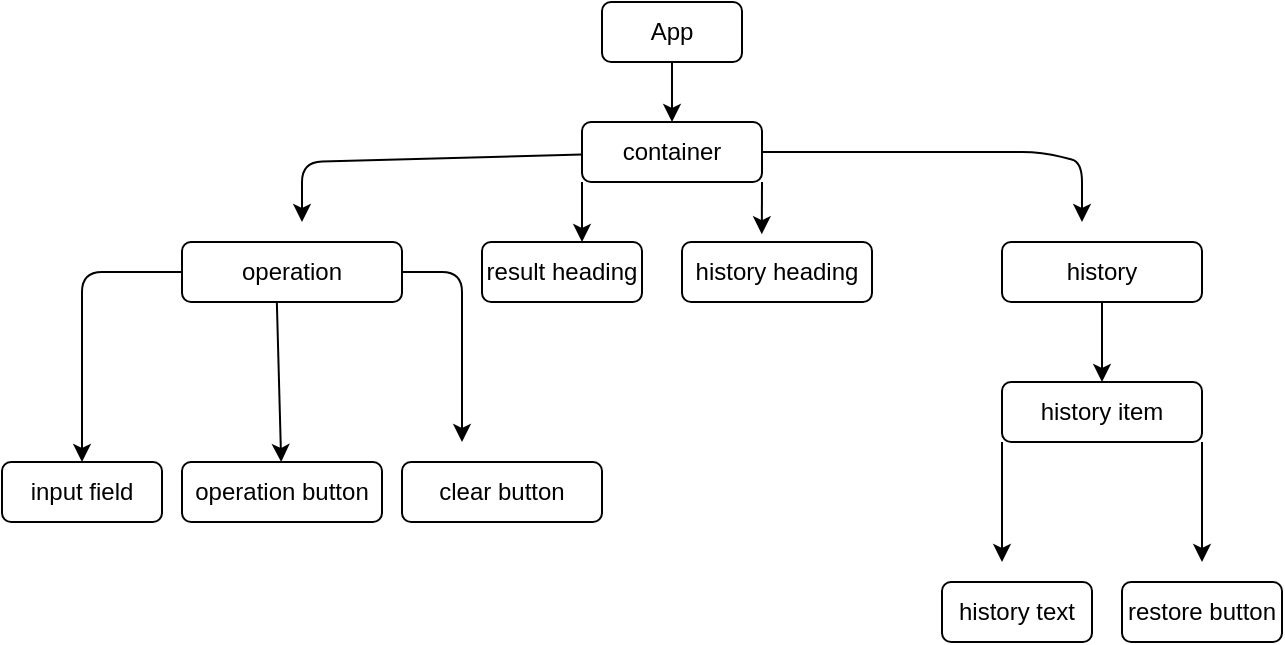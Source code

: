 <mxfile>
    <diagram id="cLJ1gHmx_tQzcQIAo6HL" name="Page-1">
        <mxGraphModel dx="817" dy="354" grid="1" gridSize="10" guides="1" tooltips="1" connect="1" arrows="1" fold="1" page="1" pageScale="1" pageWidth="850" pageHeight="1100" math="0" shadow="0">
            <root>
                <mxCell id="0"/>
                <mxCell id="1" parent="0"/>
                <mxCell id="19" value="" style="edgeStyle=none;html=1;" parent="1" source="17" target="18" edge="1">
                    <mxGeometry relative="1" as="geometry"/>
                </mxCell>
                <mxCell id="17" value="App" style="rounded=1;whiteSpace=wrap;html=1;" parent="1" vertex="1">
                    <mxGeometry x="320" y="40" width="70" height="30" as="geometry"/>
                </mxCell>
                <mxCell id="24" style="edgeStyle=none;html=1;" parent="1" source="18" edge="1">
                    <mxGeometry relative="1" as="geometry">
                        <mxPoint x="170" y="150" as="targetPoint"/>
                        <Array as="points">
                            <mxPoint x="170" y="120"/>
                        </Array>
                    </mxGeometry>
                </mxCell>
                <mxCell id="27" style="edgeStyle=none;html=1;exitX=1;exitY=0.5;exitDx=0;exitDy=0;" parent="1" source="18" edge="1">
                    <mxGeometry relative="1" as="geometry">
                        <mxPoint x="560" y="150" as="targetPoint"/>
                        <Array as="points">
                            <mxPoint x="490" y="115"/>
                            <mxPoint x="540" y="115"/>
                            <mxPoint x="560" y="120"/>
                        </Array>
                    </mxGeometry>
                </mxCell>
                <mxCell id="48" style="edgeStyle=none;html=1;exitX=0;exitY=1;exitDx=0;exitDy=0;" edge="1" parent="1" source="18">
                    <mxGeometry relative="1" as="geometry">
                        <mxPoint x="310" y="160" as="targetPoint"/>
                    </mxGeometry>
                </mxCell>
                <mxCell id="50" style="edgeStyle=none;html=1;exitX=1;exitY=1;exitDx=0;exitDy=0;entryX=0.42;entryY=-0.13;entryDx=0;entryDy=0;entryPerimeter=0;" edge="1" parent="1" source="18" target="49">
                    <mxGeometry relative="1" as="geometry"/>
                </mxCell>
                <mxCell id="18" value="container" style="rounded=1;whiteSpace=wrap;html=1;" parent="1" vertex="1">
                    <mxGeometry x="310" y="100" width="90" height="30" as="geometry"/>
                </mxCell>
                <mxCell id="36" value="" style="edgeStyle=none;html=1;" parent="1" source="20" target="35" edge="1">
                    <mxGeometry relative="1" as="geometry"/>
                </mxCell>
                <mxCell id="20" value="history" style="rounded=1;whiteSpace=wrap;html=1;" parent="1" vertex="1">
                    <mxGeometry x="520" y="160" width="100" height="30" as="geometry"/>
                </mxCell>
                <mxCell id="32" style="edgeStyle=none;html=1;exitX=0;exitY=1;exitDx=0;exitDy=0;entryX=0;entryY=1;entryDx=0;entryDy=0;" parent="1" source="21" target="21" edge="1">
                    <mxGeometry relative="1" as="geometry">
                        <mxPoint x="170" y="260" as="targetPoint"/>
                    </mxGeometry>
                </mxCell>
                <mxCell id="33" style="edgeStyle=none;html=1;exitX=1;exitY=1;exitDx=0;exitDy=0;entryX=1;entryY=1;entryDx=0;entryDy=0;" parent="1" source="21" edge="1" target="21">
                    <mxGeometry relative="1" as="geometry">
                        <mxPoint x="310.176" y="209.882" as="targetPoint"/>
                    </mxGeometry>
                </mxCell>
                <mxCell id="42" style="edgeStyle=none;html=1;exitX=0;exitY=1;exitDx=0;exitDy=0;entryX=0;entryY=1;entryDx=0;entryDy=0;" parent="1" source="21" target="21" edge="1">
                    <mxGeometry relative="1" as="geometry">
                        <mxPoint x="200" y="260" as="targetPoint"/>
                    </mxGeometry>
                </mxCell>
                <mxCell id="43" style="edgeStyle=none;html=1;exitX=0;exitY=0.5;exitDx=0;exitDy=0;entryX=0.5;entryY=0;entryDx=0;entryDy=0;" parent="1" source="21" target="30" edge="1">
                    <mxGeometry relative="1" as="geometry">
                        <Array as="points">
                            <mxPoint x="60" y="175"/>
                        </Array>
                    </mxGeometry>
                </mxCell>
                <mxCell id="45" style="edgeStyle=none;html=1;exitX=1;exitY=0.5;exitDx=0;exitDy=0;" edge="1" parent="1" source="21">
                    <mxGeometry relative="1" as="geometry">
                        <mxPoint x="250" y="260" as="targetPoint"/>
                        <Array as="points">
                            <mxPoint x="250" y="175"/>
                        </Array>
                    </mxGeometry>
                </mxCell>
                <mxCell id="51" value="" style="edgeStyle=none;html=1;exitX=0.431;exitY=0.989;exitDx=0;exitDy=0;exitPerimeter=0;" edge="1" parent="1" source="21" target="29">
                    <mxGeometry relative="1" as="geometry"/>
                </mxCell>
                <mxCell id="21" value="operation" style="rounded=1;whiteSpace=wrap;html=1;" parent="1" vertex="1">
                    <mxGeometry x="110" y="160" width="110" height="30" as="geometry"/>
                </mxCell>
                <mxCell id="29" value="operation button" style="rounded=1;whiteSpace=wrap;html=1;" parent="1" vertex="1">
                    <mxGeometry x="110" y="270" width="100" height="30" as="geometry"/>
                </mxCell>
                <mxCell id="30" value="input field" style="rounded=1;whiteSpace=wrap;html=1;" parent="1" vertex="1">
                    <mxGeometry x="20" y="270" width="80" height="30" as="geometry"/>
                </mxCell>
                <mxCell id="39" style="edgeStyle=none;html=1;exitX=0;exitY=1;exitDx=0;exitDy=0;" parent="1" source="35" edge="1">
                    <mxGeometry relative="1" as="geometry">
                        <mxPoint x="520" y="320" as="targetPoint"/>
                    </mxGeometry>
                </mxCell>
                <mxCell id="40" style="edgeStyle=none;html=1;exitX=1;exitY=1;exitDx=0;exitDy=0;" parent="1" source="35" edge="1">
                    <mxGeometry relative="1" as="geometry">
                        <mxPoint x="620" y="320" as="targetPoint"/>
                    </mxGeometry>
                </mxCell>
                <mxCell id="35" value="history item" style="rounded=1;whiteSpace=wrap;html=1;" parent="1" vertex="1">
                    <mxGeometry x="520" y="230" width="100" height="30" as="geometry"/>
                </mxCell>
                <mxCell id="37" value="restore button" style="rounded=1;whiteSpace=wrap;html=1;" parent="1" vertex="1">
                    <mxGeometry x="580" y="330" width="80" height="30" as="geometry"/>
                </mxCell>
                <mxCell id="38" value="history text" style="rounded=1;whiteSpace=wrap;html=1;" parent="1" vertex="1">
                    <mxGeometry x="490" y="330" width="75" height="30" as="geometry"/>
                </mxCell>
                <mxCell id="44" value="clear button" style="rounded=1;whiteSpace=wrap;html=1;" vertex="1" parent="1">
                    <mxGeometry x="220" y="270" width="100" height="30" as="geometry"/>
                </mxCell>
                <mxCell id="46" value="result heading" style="rounded=1;whiteSpace=wrap;html=1;" vertex="1" parent="1">
                    <mxGeometry x="260" y="160" width="80" height="30" as="geometry"/>
                </mxCell>
                <mxCell id="49" value="history heading" style="rounded=1;whiteSpace=wrap;html=1;" vertex="1" parent="1">
                    <mxGeometry x="360" y="160" width="95" height="30" as="geometry"/>
                </mxCell>
            </root>
        </mxGraphModel>
    </diagram>
</mxfile>
